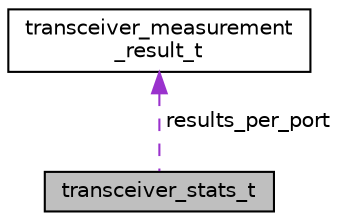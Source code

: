 digraph "transceiver_stats_t"
{
 // LATEX_PDF_SIZE
  bgcolor="transparent";
  edge [fontname="Helvetica",fontsize="10",labelfontname="Helvetica",labelfontsize="10"];
  node [fontname="Helvetica",fontsize="10",shape=record];
  Node1 [label="transceiver_stats_t",height=0.2,width=0.4,color="black", fillcolor="grey75", style="filled", fontcolor="black",tooltip=" "];
  Node2 -> Node1 [dir="back",color="darkorchid3",fontsize="10",style="dashed",label=" results_per_port" ,fontname="Helvetica"];
  Node2 [label="transceiver_measurement\l_result_t",height=0.2,width=0.4,color="black",URL="$EvenstarPerformanceMgmt_8h.html#structtransceiver__measurement__result__t",tooltip=" "];
}
